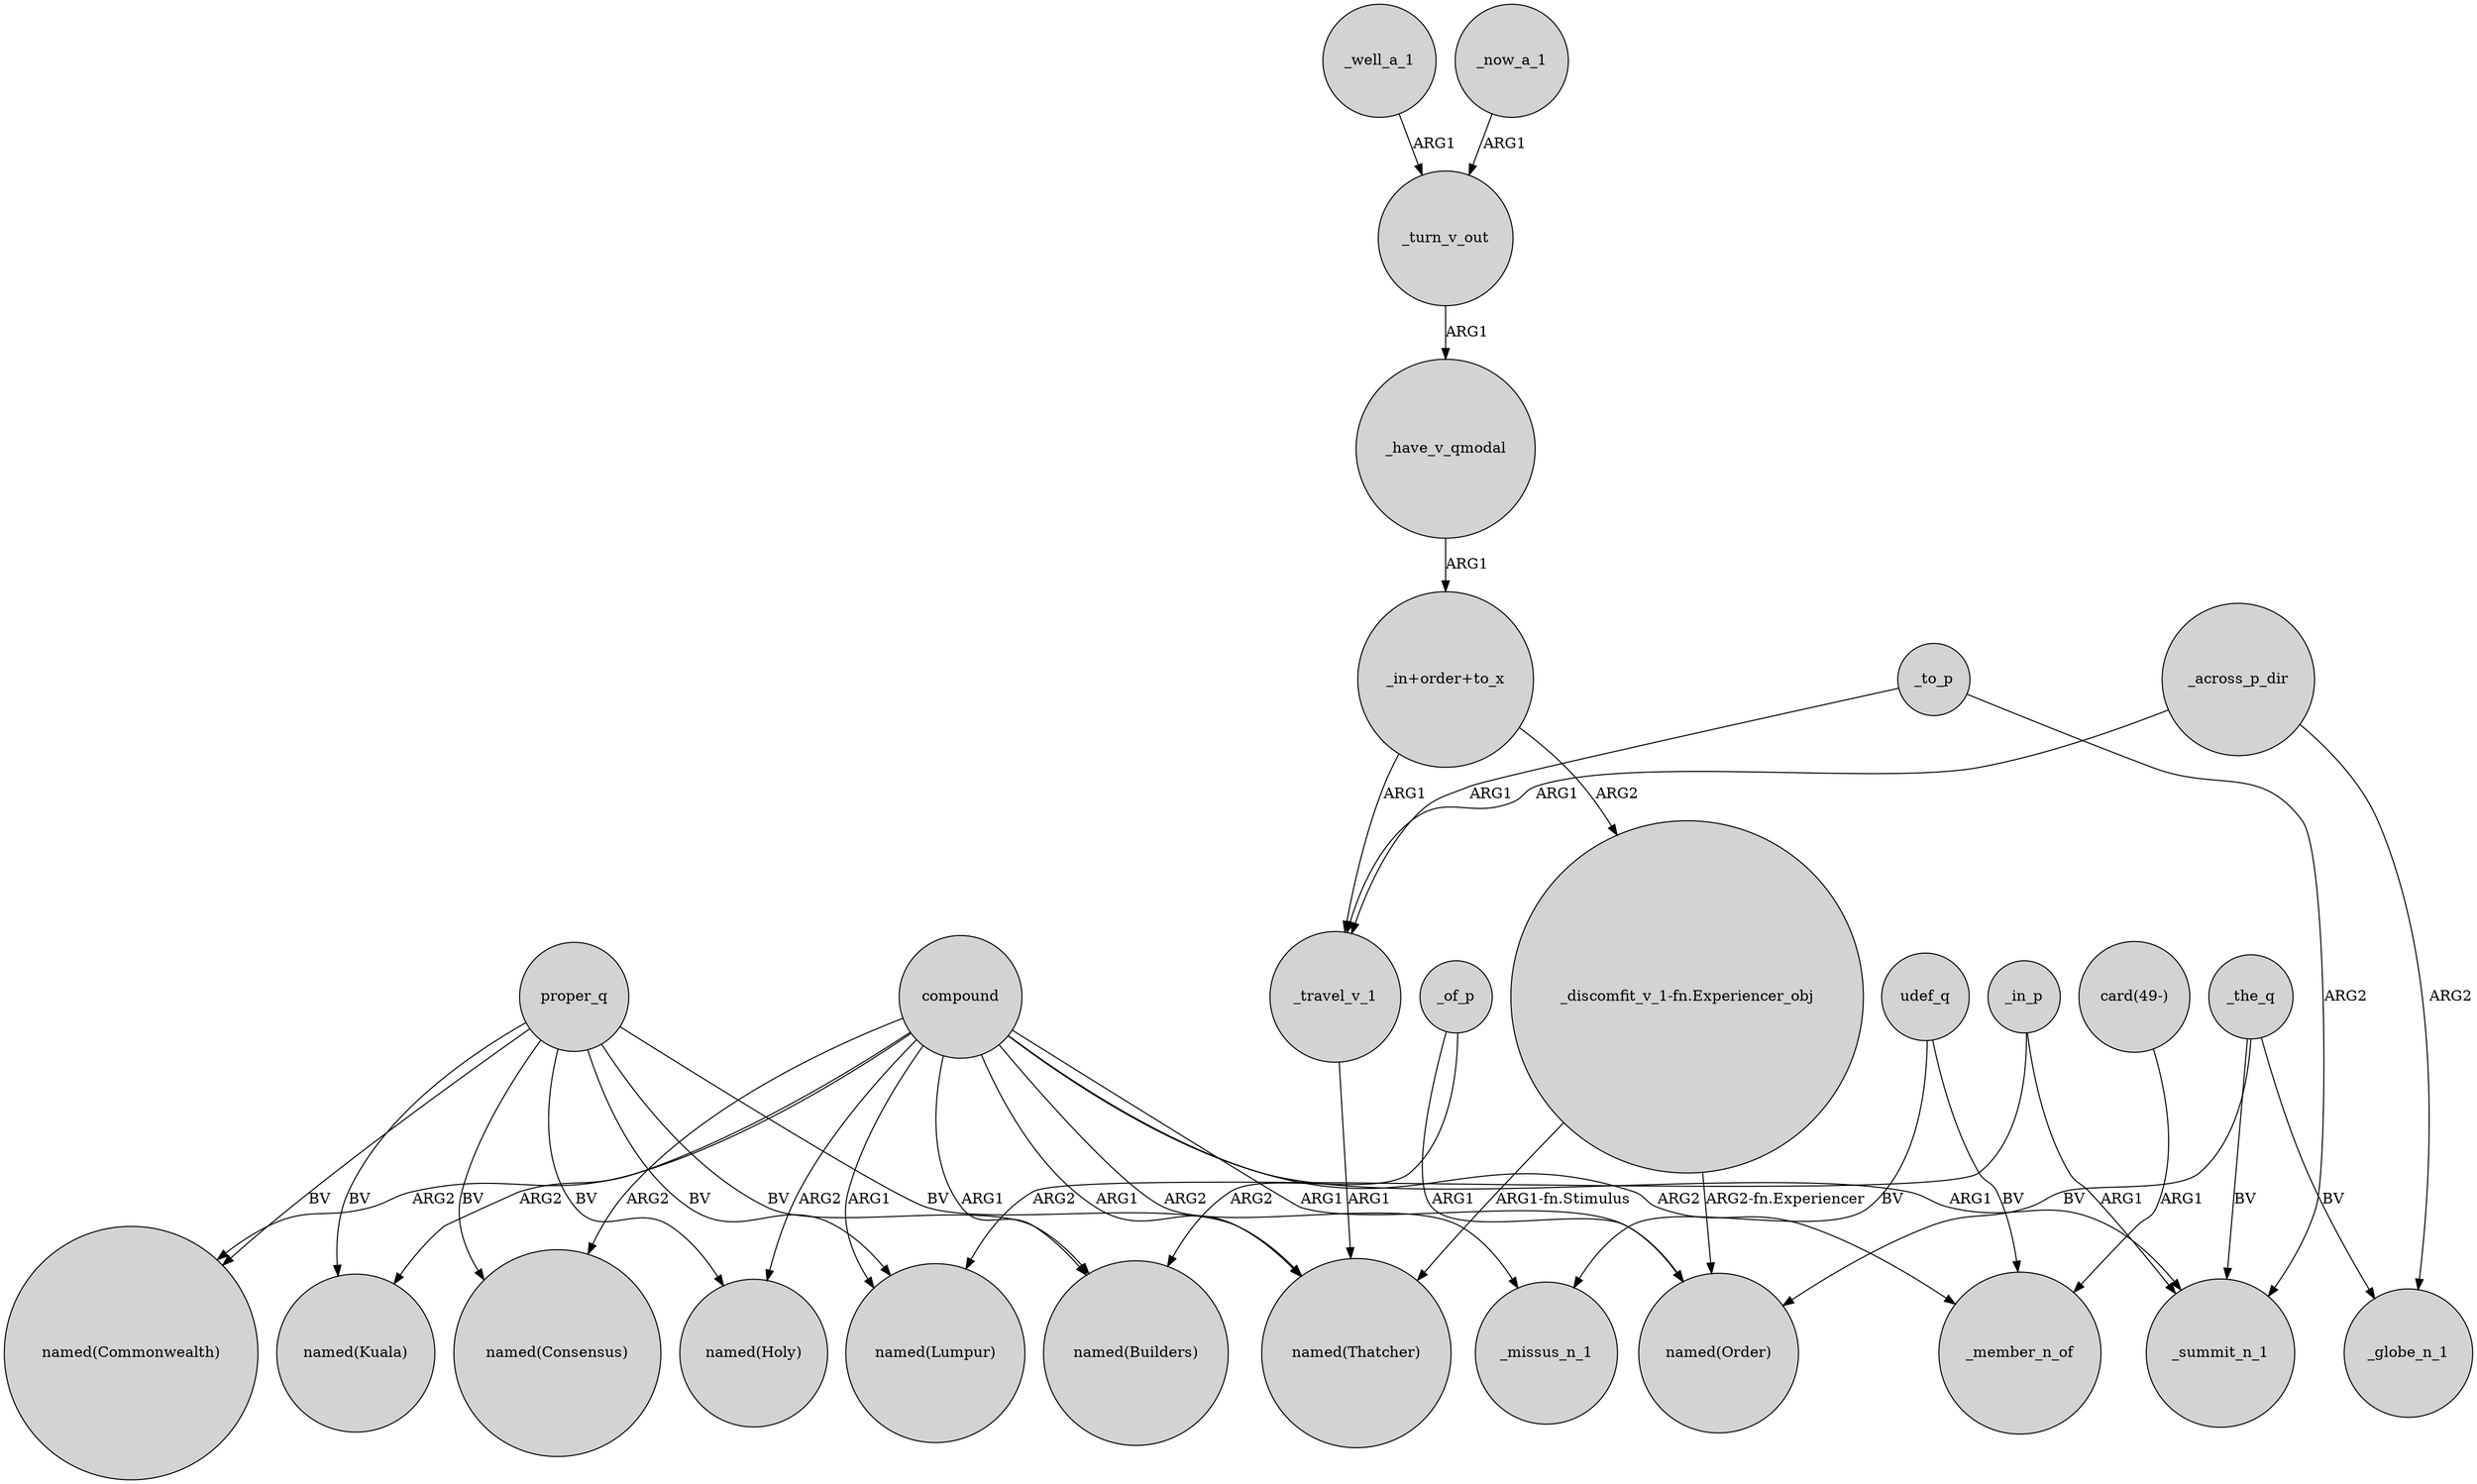 digraph {
	node [shape=circle style=filled]
	compound -> "named(Holy)" [label=ARG2]
	compound -> "named(Kuala)" [label=ARG2]
	_in_p -> "named(Lumpur)" [label=ARG2]
	_well_a_1 -> _turn_v_out [label=ARG1]
	_to_p -> _travel_v_1 [label=ARG1]
	"_in+order+to_x" -> _travel_v_1 [label=ARG1]
	proper_q -> "named(Builders)" [label=BV]
	_the_q -> _summit_n_1 [label=BV]
	proper_q -> "named(Holy)" [label=BV]
	_of_p -> "named(Order)" [label=ARG1]
	compound -> "named(Consensus)" [label=ARG2]
	compound -> _missus_n_1 [label=ARG2]
	compound -> "named(Commonwealth)" [label=ARG2]
	udef_q -> _missus_n_1 [label=BV]
	compound -> "named(Order)" [label=ARG1]
	compound -> _member_n_of [label=ARG2]
	"card(49-)" -> _member_n_of [label=ARG1]
	_across_p_dir -> _travel_v_1 [label=ARG1]
	proper_q -> "named(Lumpur)" [label=BV]
	_have_v_qmodal -> "_in+order+to_x" [label=ARG1]
	compound -> "named(Thatcher)" [label=ARG1]
	_the_q -> "named(Order)" [label=BV]
	"_in+order+to_x" -> "_discomfit_v_1-fn.Experiencer_obj" [label=ARG2]
	proper_q -> "named(Commonwealth)" [label=BV]
	compound -> "named(Builders)" [label=ARG1]
	udef_q -> _member_n_of [label=BV]
	"_discomfit_v_1-fn.Experiencer_obj" -> "named(Thatcher)" [label="ARG1-fn.Stimulus"]
	proper_q -> "named(Consensus)" [label=BV]
	compound -> "named(Lumpur)" [label=ARG1]
	_now_a_1 -> _turn_v_out [label=ARG1]
	_turn_v_out -> _have_v_qmodal [label=ARG1]
	_to_p -> _summit_n_1 [label=ARG2]
	_in_p -> _summit_n_1 [label=ARG1]
	"_discomfit_v_1-fn.Experiencer_obj" -> "named(Order)" [label="ARG2-fn.Experiencer"]
	proper_q -> "named(Kuala)" [label=BV]
	_of_p -> "named(Builders)" [label=ARG2]
	proper_q -> "named(Thatcher)" [label=BV]
	compound -> _summit_n_1 [label=ARG1]
	_across_p_dir -> _globe_n_1 [label=ARG2]
	_the_q -> _globe_n_1 [label=BV]
	_travel_v_1 -> "named(Thatcher)" [label=ARG1]
}
